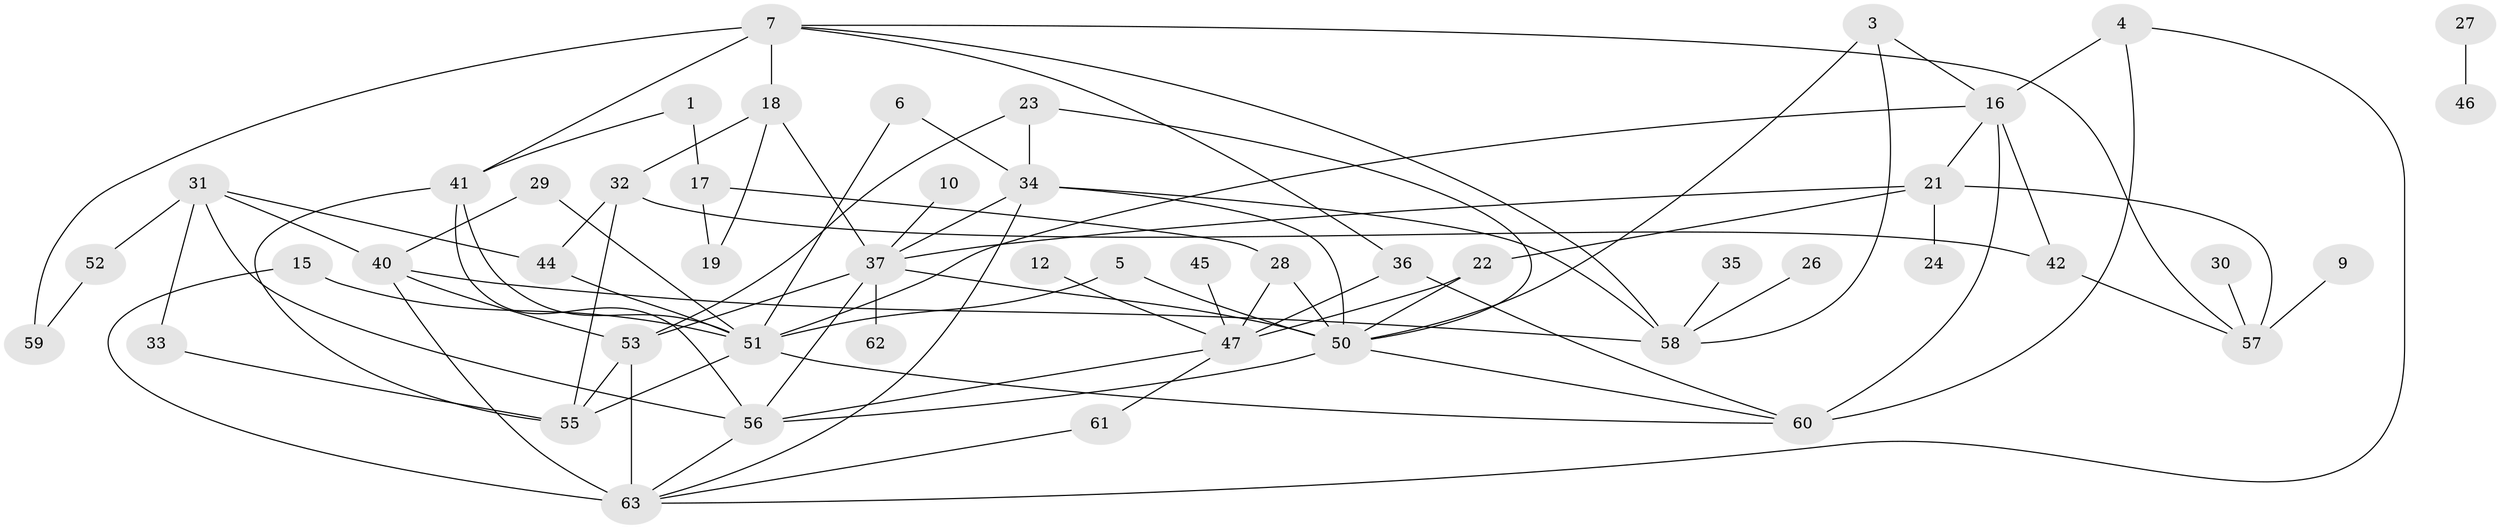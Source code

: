 // original degree distribution, {3: 0.24603174603174602, 2: 0.25396825396825395, 4: 0.1111111111111111, 1: 0.1746031746031746, 6: 0.047619047619047616, 0: 0.09523809523809523, 5: 0.06349206349206349, 7: 0.007936507936507936}
// Generated by graph-tools (version 1.1) at 2025/25/03/09/25 03:25:24]
// undirected, 50 vertices, 88 edges
graph export_dot {
graph [start="1"]
  node [color=gray90,style=filled];
  1;
  3;
  4;
  5;
  6;
  7;
  9;
  10;
  12;
  15;
  16;
  17;
  18;
  19;
  21;
  22;
  23;
  24;
  26;
  27;
  28;
  29;
  30;
  31;
  32;
  33;
  34;
  35;
  36;
  37;
  40;
  41;
  42;
  44;
  45;
  46;
  47;
  50;
  51;
  52;
  53;
  55;
  56;
  57;
  58;
  59;
  60;
  61;
  62;
  63;
  1 -- 17 [weight=2.0];
  1 -- 41 [weight=1.0];
  3 -- 16 [weight=1.0];
  3 -- 50 [weight=1.0];
  3 -- 58 [weight=1.0];
  4 -- 16 [weight=1.0];
  4 -- 60 [weight=1.0];
  4 -- 63 [weight=1.0];
  5 -- 50 [weight=1.0];
  5 -- 51 [weight=1.0];
  6 -- 34 [weight=1.0];
  6 -- 51 [weight=1.0];
  7 -- 18 [weight=1.0];
  7 -- 36 [weight=1.0];
  7 -- 41 [weight=2.0];
  7 -- 57 [weight=1.0];
  7 -- 58 [weight=1.0];
  7 -- 59 [weight=1.0];
  9 -- 57 [weight=1.0];
  10 -- 37 [weight=1.0];
  12 -- 47 [weight=1.0];
  15 -- 51 [weight=1.0];
  15 -- 63 [weight=1.0];
  16 -- 21 [weight=1.0];
  16 -- 42 [weight=1.0];
  16 -- 51 [weight=1.0];
  16 -- 60 [weight=2.0];
  17 -- 19 [weight=1.0];
  17 -- 28 [weight=1.0];
  18 -- 19 [weight=1.0];
  18 -- 32 [weight=1.0];
  18 -- 37 [weight=1.0];
  21 -- 22 [weight=1.0];
  21 -- 24 [weight=1.0];
  21 -- 37 [weight=1.0];
  21 -- 57 [weight=2.0];
  22 -- 47 [weight=1.0];
  22 -- 50 [weight=1.0];
  23 -- 34 [weight=1.0];
  23 -- 50 [weight=1.0];
  23 -- 53 [weight=1.0];
  26 -- 58 [weight=1.0];
  27 -- 46 [weight=1.0];
  28 -- 47 [weight=1.0];
  28 -- 50 [weight=1.0];
  29 -- 40 [weight=1.0];
  29 -- 51 [weight=1.0];
  30 -- 57 [weight=1.0];
  31 -- 33 [weight=1.0];
  31 -- 40 [weight=1.0];
  31 -- 44 [weight=1.0];
  31 -- 52 [weight=1.0];
  31 -- 56 [weight=1.0];
  32 -- 42 [weight=1.0];
  32 -- 44 [weight=1.0];
  32 -- 55 [weight=1.0];
  33 -- 55 [weight=1.0];
  34 -- 37 [weight=1.0];
  34 -- 50 [weight=1.0];
  34 -- 58 [weight=2.0];
  34 -- 63 [weight=1.0];
  35 -- 58 [weight=1.0];
  36 -- 47 [weight=2.0];
  36 -- 60 [weight=1.0];
  37 -- 50 [weight=1.0];
  37 -- 53 [weight=1.0];
  37 -- 56 [weight=1.0];
  37 -- 62 [weight=1.0];
  40 -- 53 [weight=1.0];
  40 -- 58 [weight=1.0];
  40 -- 63 [weight=1.0];
  41 -- 51 [weight=1.0];
  41 -- 55 [weight=1.0];
  41 -- 56 [weight=1.0];
  42 -- 57 [weight=1.0];
  44 -- 51 [weight=1.0];
  45 -- 47 [weight=1.0];
  47 -- 56 [weight=1.0];
  47 -- 61 [weight=1.0];
  50 -- 56 [weight=1.0];
  50 -- 60 [weight=1.0];
  51 -- 55 [weight=1.0];
  51 -- 60 [weight=1.0];
  52 -- 59 [weight=1.0];
  53 -- 55 [weight=1.0];
  53 -- 63 [weight=3.0];
  56 -- 63 [weight=1.0];
  61 -- 63 [weight=1.0];
}
